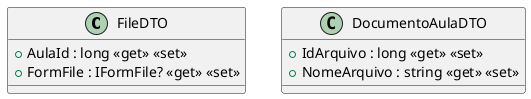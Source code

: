 @startuml
class FileDTO {
    + AulaId : long <<get>> <<set>>
    + FormFile : IFormFile? <<get>> <<set>>
}
class DocumentoAulaDTO {
    + IdArquivo : long <<get>> <<set>>
    + NomeArquivo : string <<get>> <<set>>
}
@enduml
